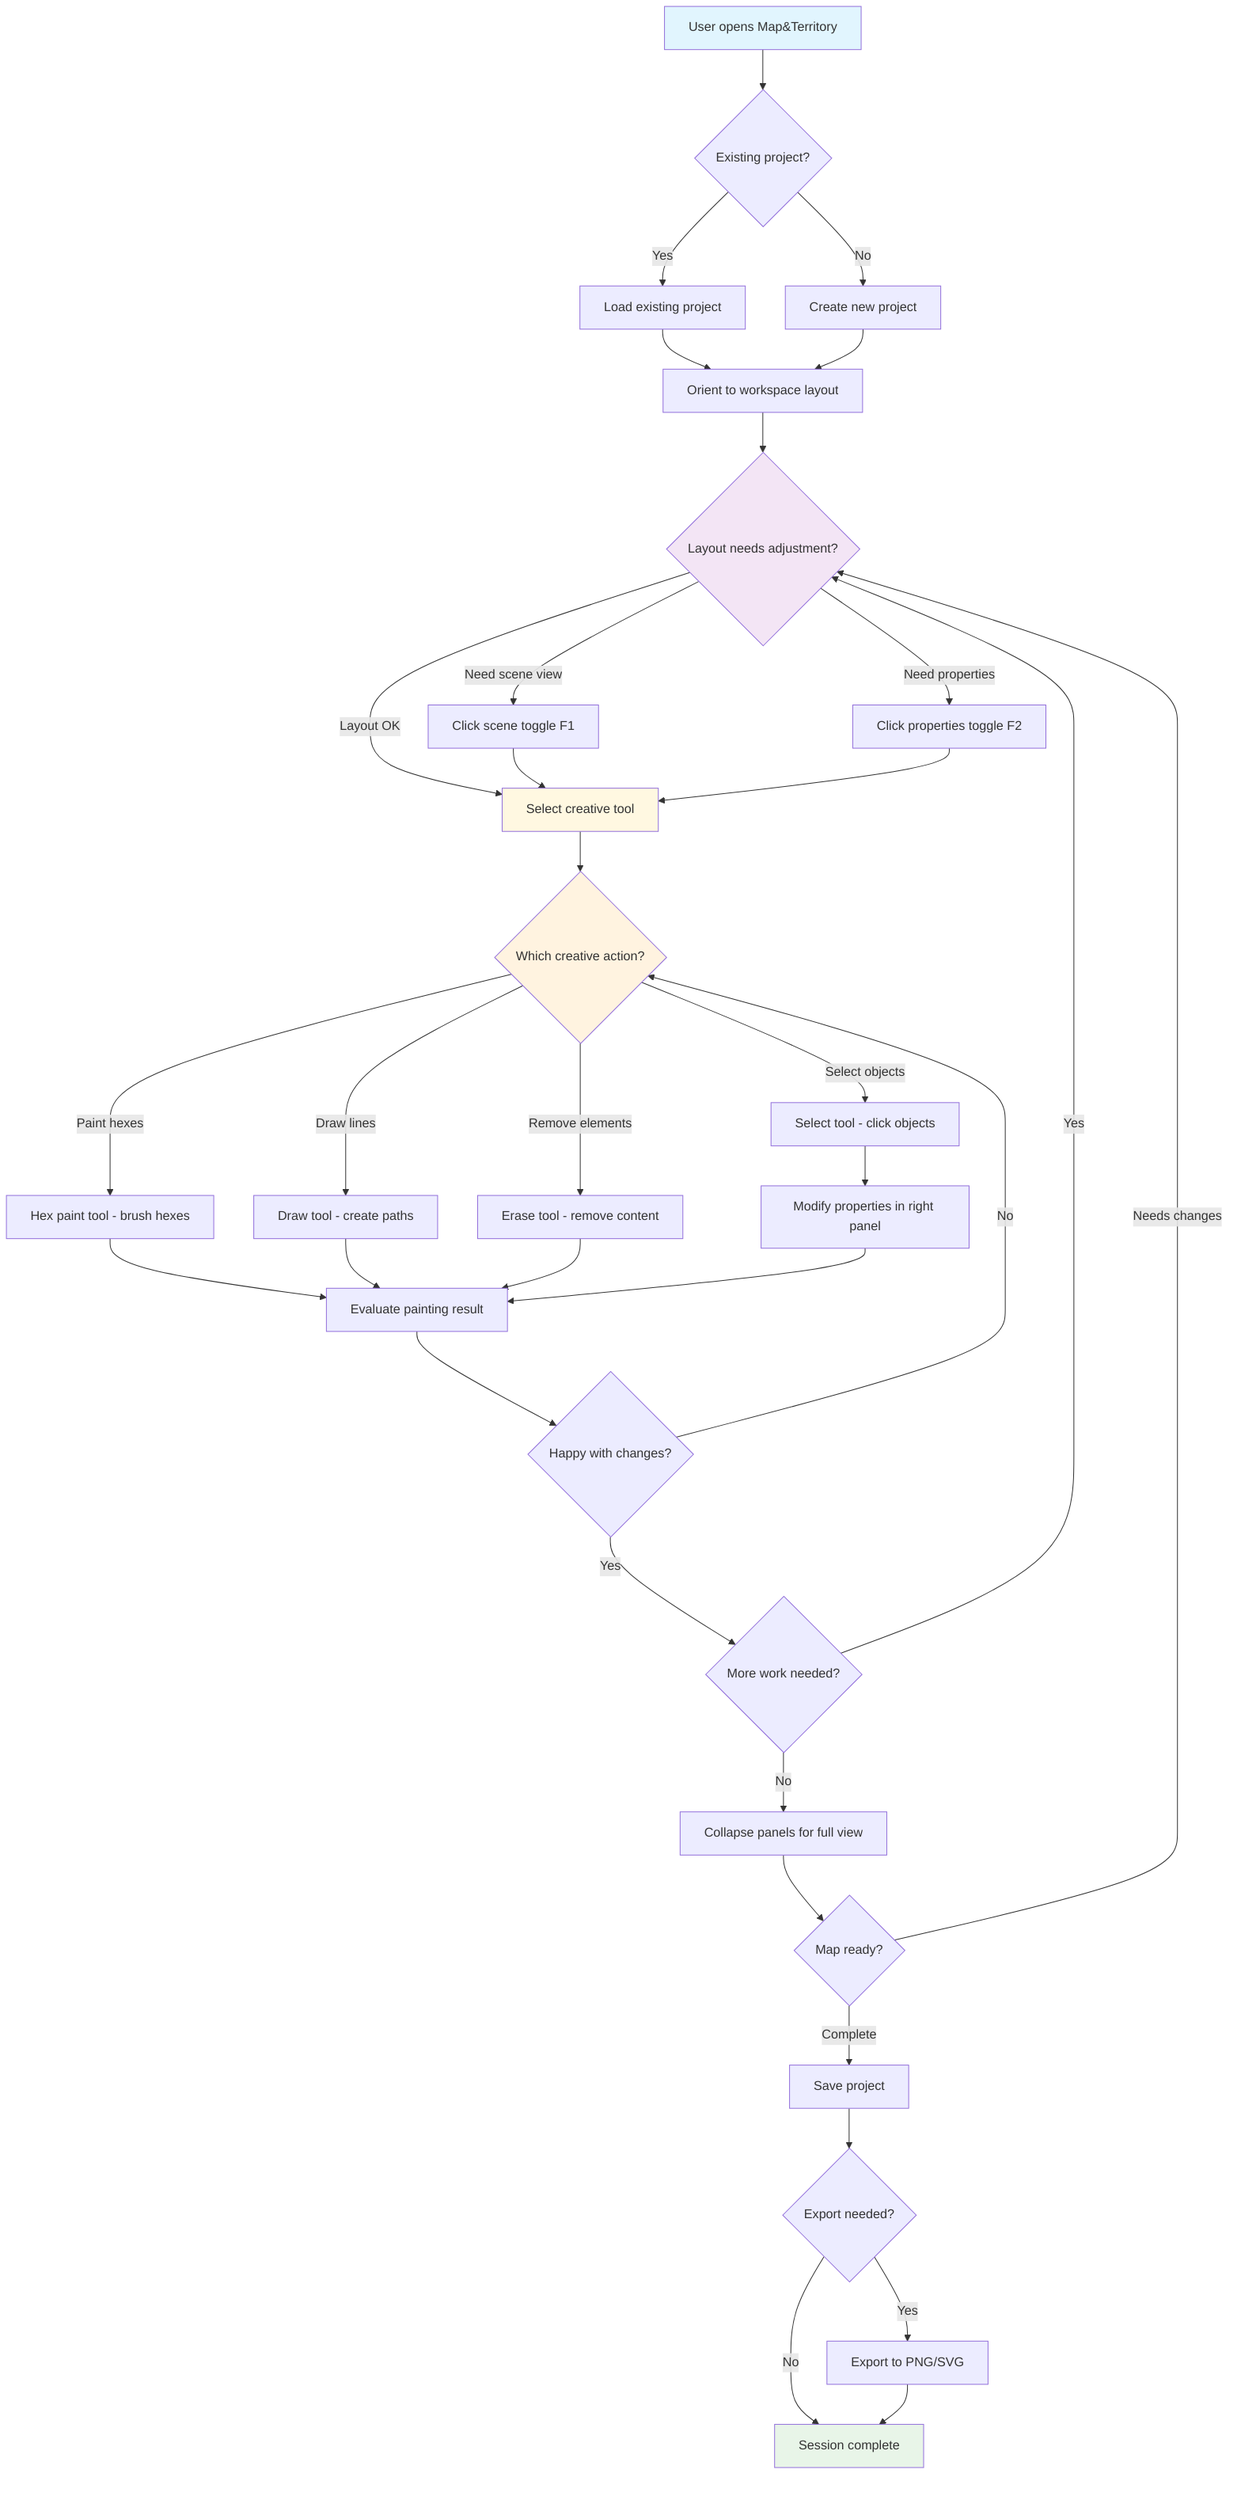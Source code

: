 flowchart TD
    Start[User opens Map&Territory] --> CheckProject{Existing project?}
    
    CheckProject -->|Yes| LoadProject[Load existing project]
    CheckProject -->|No| NewProject[Create new project]
    
    LoadProject --> OrientWorkspace[Orient to workspace layout]
    NewProject --> OrientWorkspace
    
    OrientWorkspace --> EvaluateLayout{Layout needs adjustment?}
    
    EvaluateLayout -->|Need scene view| ExpandScene[Click scene toggle F1]
    EvaluateLayout -->|Need properties| ExpandProperties[Click properties toggle F2]
    EvaluateLayout -->|Layout OK| SelectTool[Select creative tool]
    
    ExpandScene --> SelectTool
    ExpandProperties --> SelectTool
    
    SelectTool --> ToolChoice{Which creative action?}
    
    ToolChoice -->|Select objects| UseSelectTool[Select tool - click objects]
    ToolChoice -->|Paint hexes| UsePaintTool[Hex paint tool - brush hexes]
    ToolChoice -->|Draw lines| UseDrawTool[Draw tool - create paths]
    ToolChoice -->|Remove elements| UseEraseTool[Erase tool - remove content]
    
    UseSelectTool --> AdjustProperties[Modify properties in right panel]
    UsePaintTool --> CheckResult[Evaluate painting result]
    UseDrawTool --> CheckResult
    UseEraseTool --> CheckResult
    
    AdjustProperties --> CheckResult
    
    CheckResult --> Satisfied{Happy with changes?}
    
    Satisfied -->|No| ToolChoice
    Satisfied -->|Yes| ContinueWork{More work needed?}
    
    ContinueWork -->|Yes| EvaluateLayout
    ContinueWork -->|No| ReviewMap[Collapse panels for full view]
    
    ReviewMap --> FinalCheck{Map ready?}
    
    FinalCheck -->|Needs changes| EvaluateLayout
    FinalCheck -->|Complete| Save[Save project]
    
    Save --> Export{Export needed?}
    Export -->|Yes| ExportMap[Export to PNG/SVG]
    Export -->|No| Complete[Session complete]
    
    ExportMap --> Complete
    
    style Start fill:#e1f5fe
    style Complete fill:#e8f5e8
    style ToolChoice fill:#fff3e0
    style EvaluateLayout fill:#f3e5f5
    style SelectTool fill:#fff8e1